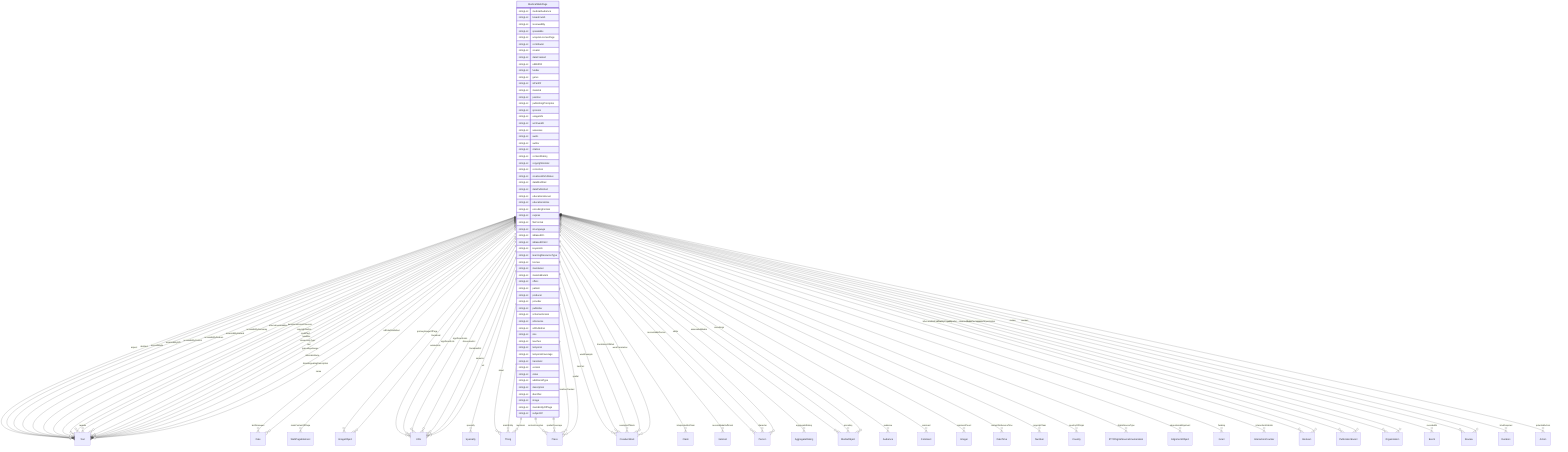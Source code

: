 erDiagram
MedicalWebPage {
    stringList medicalAudience  
    stringList breadcrumb  
    stringList reviewedBy  
    stringList speakable  
    stringList acquireLicensePage  
    stringList contributor  
    stringList creator  
    stringList dateCreated  
    stringList editEIDR  
    stringList funder  
    stringList genre  
    stringList isPartOf  
    stringList material  
    stringList position  
    stringList publishingPrinciples  
    stringList sponsor  
    stringList usageInfo  
    stringList archivedAt  
    stringList assesses  
    stringList audio  
    stringList author  
    stringList citation  
    stringList contentRating  
    stringList copyrightHolder  
    stringList correction  
    stringList creativeWorkStatus  
    stringList dateModified  
    stringList datePublished  
    stringList educationalLevel  
    stringList educationalUse  
    stringList encodingFormat  
    stringList expires  
    stringList fileFormat  
    stringList inLanguage  
    stringList isBasedOn  
    stringList isBasedOnUrl  
    stringList keywords  
    stringList learningResourceType  
    stringList license  
    stringList maintainer  
    stringList materialExtent  
    stringList offers  
    stringList pattern  
    stringList producer  
    stringList provider  
    stringList publisher  
    stringList schemaVersion  
    stringList sdLicense  
    stringList sdPublisher  
    stringList size  
    stringList teaches  
    stringList temporal  
    stringList temporalCoverage  
    stringList translator  
    stringList version  
    stringList video  
    stringList additionalType  
    stringList description  
    stringList identifier  
    stringList image  
    stringList mainEntityOfPage  
    stringList subjectOf  
}

MedicalWebPage ||--}o Text : "aspect"
MedicalWebPage ||--}o Date : "lastReviewed"
MedicalWebPage ||--}o WebPageElement : "mainContentOfPage"
MedicalWebPage ||--}o ImageObject : "primaryImageOfPage"
MedicalWebPage ||--}o URL : "relatedLink"
MedicalWebPage ||--}o URL : "significantLink"
MedicalWebPage ||--}o URL : "significantLinks"
MedicalWebPage ||--}o Specialty : "specialty"
MedicalWebPage ||--}o Thing : "about"
MedicalWebPage ||--}o Place : "contentLocation"
MedicalWebPage ||--}o CreativeWork : "hasPart"
MedicalWebPage ||--}o Claim : "interpretedAsClaim"
MedicalWebPage ||--}o Thing : "mainEntity"
MedicalWebPage ||--}o Place : "spatialCoverage"
MedicalWebPage ||--}o CreativeWork : "workExample"
MedicalWebPage ||--}o Text : "abstract"
MedicalWebPage ||--}o Text : "accessMode"
MedicalWebPage ||--}o ItemList : "accessModeSufficient"
MedicalWebPage ||--}o Text : "accessibilityAPI"
MedicalWebPage ||--}o Text : "accessibilityControl"
MedicalWebPage ||--}o Text : "accessibilityFeature"
MedicalWebPage ||--}o Text : "accessibilityHazard"
MedicalWebPage ||--}o Text : "accessibilitySummary"
MedicalWebPage ||--}o Person : "accountablePerson"
MedicalWebPage ||--}o AggregateRating : "aggregateRating"
MedicalWebPage ||--}o Text : "alternativeHeadline"
MedicalWebPage ||--}o MediaObject : "associatedMedia"
MedicalWebPage ||--}o Audience : "audience"
MedicalWebPage ||--}o Text : "award"
MedicalWebPage ||--}o Text : "awards"
MedicalWebPage ||--}o Person : "character"
MedicalWebPage ||--}o Comment : "comment"
MedicalWebPage ||--}o Integer : "commentCount"
MedicalWebPage ||--}o Text : "conditionsOfAccess"
MedicalWebPage ||--}o DateTime : "contentReferenceTime"
MedicalWebPage ||--}o Text : "copyrightNotice"
MedicalWebPage ||--}o Number : "copyrightYear"
MedicalWebPage ||--}o Country : "countryOfOrigin"
MedicalWebPage ||--}o Text : "creditText"
MedicalWebPage ||--}o IPTCDigitalSourceEnumeration : "digitalSourceType"
MedicalWebPage ||--}o URL : "discussionUrl"
MedicalWebPage ||--}o Person : "editor"
MedicalWebPage ||--}o AlignmentObject : "educationalAlignment"
MedicalWebPage ||--}o MediaObject : "encoding"
MedicalWebPage ||--}o MediaObject : "encodings"
MedicalWebPage ||--}o CreativeWork : "exampleOfWork"
MedicalWebPage ||--}o Grant : "funding"
MedicalWebPage ||--}o Text : "headline"
MedicalWebPage ||--}o InteractionCounter : "interactionStatistic"
MedicalWebPage ||--}o Text : "interactivityType"
MedicalWebPage ||--}o Boolean : "isAccessibleForFree"
MedicalWebPage ||--}o Boolean : "isFamilyFriendly"
MedicalWebPage ||--}o Place : "locationCreated"
MedicalWebPage ||--}o Thing : "mentions"
MedicalWebPage ||--}o PublicationEvent : "publication"
MedicalWebPage ||--}o Organization : "publisherImprint"
MedicalWebPage ||--}o Event : "recordedAt"
MedicalWebPage ||--}o PublicationEvent : "releasedEvent"
MedicalWebPage ||--}o Review : "review"
MedicalWebPage ||--}o Review : "reviews"
MedicalWebPage ||--}o Date : "sdDatePublished"
MedicalWebPage ||--}o Organization : "sourceOrganization"
MedicalWebPage ||--}o Place : "spatial"
MedicalWebPage ||--}o Text : "text"
MedicalWebPage ||--}o ImageObject : "thumbnail"
MedicalWebPage ||--}o URL : "thumbnailUrl"
MedicalWebPage ||--}o Duration : "timeRequired"
MedicalWebPage ||--}o CreativeWork : "translationOfWork"
MedicalWebPage ||--}o Text : "typicalAgeRange"
MedicalWebPage ||--}o CreativeWork : "workTranslation"
MedicalWebPage ||--}o Text : "alternateName"
MedicalWebPage ||--}o Text : "disambiguatingDescription"
MedicalWebPage ||--}o Text : "name"
MedicalWebPage ||--}o URL : "sameAs"
MedicalWebPage ||--}o Action : "potentialAction"
MedicalWebPage ||--}o URL : "url"